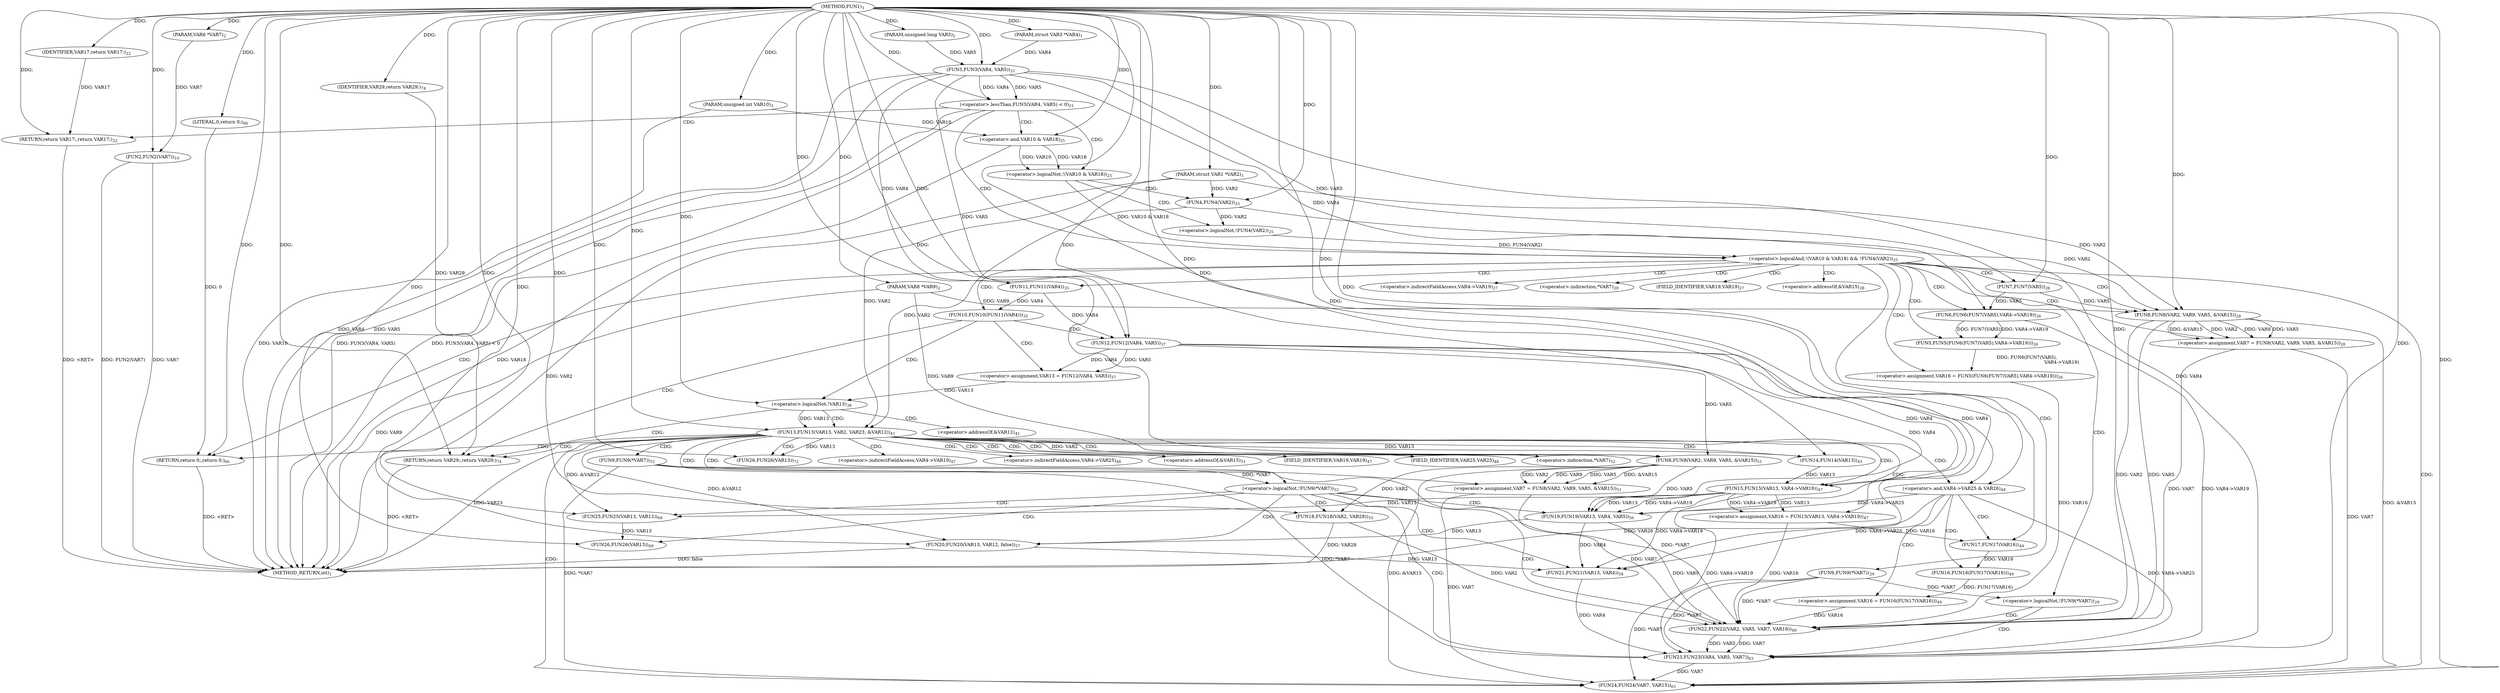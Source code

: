digraph "FUN1" {  
"8" [label = <(METHOD,FUN1)<SUB>1</SUB>> ]
"170" [label = <(METHOD_RETURN,int)<SUB>1</SUB>> ]
"9" [label = <(PARAM,struct VAR1 *VAR2)<SUB>1</SUB>> ]
"10" [label = <(PARAM,struct VAR3 *VAR4)<SUB>1</SUB>> ]
"11" [label = <(PARAM,unsigned long VAR5)<SUB>2</SUB>> ]
"12" [label = <(PARAM,VAR6 *VAR7)<SUB>2</SUB>> ]
"13" [label = <(PARAM,VAR8 *VAR9)<SUB>2</SUB>> ]
"14" [label = <(PARAM,unsigned int VAR10)<SUB>3</SUB>> ]
"20" [label = <(FUN2,FUN2(VAR7))<SUB>10</SUB>> ]
"72" [label = <(&lt;operator&gt;.assignment,VAR13 = FUN12(VAR4, VAR5))<SUB>37</SUB>> ]
"91" [label = <(FUN14,FUN14(VAR13))<SUB>45</SUB>> ]
"93" [label = <(&lt;operator&gt;.assignment,VAR16 = FUN15(VAR13, VAR4-&gt;VAR19))<SUB>47</SUB>> ]
"112" [label = <(&lt;operator&gt;.assignment,VAR7 = FUN8(VAR2, VAR9, VAR5, &amp;VAR15))<SUB>51</SUB>> ]
"127" [label = <(FUN18,FUN18(VAR2, VAR28))<SUB>55</SUB>> ]
"130" [label = <(FUN19,FUN19(VAR13, VAR4, VAR5))<SUB>56</SUB>> ]
"134" [label = <(FUN20,FUN20(VAR13, VAR12, false))<SUB>57</SUB>> ]
"138" [label = <(FUN21,FUN21(VAR13, VAR4))<SUB>58</SUB>> ]
"142" [label = <(FUN22,FUN22(VAR2, VAR5, VAR7, VAR16))<SUB>60</SUB>> ]
"147" [label = <(FUN23,FUN23(VAR4, VAR5, VAR7))<SUB>63</SUB>> ]
"152" [label = <(FUN24,FUN24(VAR7, VAR15))<SUB>65</SUB>> ]
"155" [label = <(RETURN,return 0;,return 0;)<SUB>66</SUB>> ]
"158" [label = <(FUN25,FUN25(VAR13, VAR12))<SUB>68</SUB>> ]
"161" [label = <(FUN26,FUN26(VAR13))<SUB>69</SUB>> ]
"165" [label = <(FUN26,FUN26(VAR13))<SUB>72</SUB>> ]
"168" [label = <(RETURN,return VAR29;,return VAR29;)<SUB>74</SUB>> ]
"23" [label = <(&lt;operator&gt;.lessThan,FUN3(VAR4, VAR5) &lt; 0)<SUB>21</SUB>> ]
"32" [label = <(&lt;operator&gt;.logicalAnd,!(VAR10 &amp; VAR18) &amp;&amp; !FUN4(VAR2))<SUB>25</SUB>> ]
"67" [label = <(FUN10,FUN10(FUN11(VAR4)))<SUB>35</SUB>> ]
"78" [label = <(&lt;operator&gt;.logicalNot,!VAR13)<SUB>38</SUB>> ]
"83" [label = <(FUN13,FUN13(VAR13, VAR2, VAR23, &amp;VAR12))<SUB>41</SUB>> ]
"101" [label = <(&lt;operator&gt;.and,VAR4-&gt;VAR25 &amp; VAR26)<SUB>48</SUB>> ]
"121" [label = <(&lt;operator&gt;.logicalNot,!FUN9(*VAR7))<SUB>52</SUB>> ]
"156" [label = <(LITERAL,0,return 0;)<SUB>66</SUB>> ]
"169" [label = <(IDENTIFIER,VAR29,return VAR29;)<SUB>74</SUB>> ]
"29" [label = <(RETURN,return VAR17;,return VAR17;)<SUB>22</SUB>> ]
"41" [label = <(&lt;operator&gt;.assignment,VAR16 = FUN5(FUN6(FUN7(VAR5),
						VAR4-&gt;VAR19)))<SUB>26</SUB>> ]
"50" [label = <(&lt;operator&gt;.assignment,VAR7 = FUN8(VAR2, VAR9, VAR5, &amp;VAR15))<SUB>28</SUB>> ]
"74" [label = <(FUN12,FUN12(VAR4, VAR5))<SUB>37</SUB>> ]
"95" [label = <(FUN15,FUN15(VAR13, VAR4-&gt;VAR19))<SUB>47</SUB>> ]
"107" [label = <(&lt;operator&gt;.assignment,VAR16 = FUN16(FUN17(VAR16)))<SUB>49</SUB>> ]
"114" [label = <(FUN8,FUN8(VAR2, VAR9, VAR5, &amp;VAR15))<SUB>51</SUB>> ]
"24" [label = <(FUN3,FUN3(VAR4, VAR5))<SUB>21</SUB>> ]
"30" [label = <(IDENTIFIER,VAR17,return VAR17;)<SUB>22</SUB>> ]
"33" [label = <(&lt;operator&gt;.logicalNot,!(VAR10 &amp; VAR18))<SUB>25</SUB>> ]
"37" [label = <(&lt;operator&gt;.logicalNot,!FUN4(VAR2))<SUB>25</SUB>> ]
"59" [label = <(&lt;operator&gt;.logicalNot,!FUN9(*VAR7))<SUB>29</SUB>> ]
"68" [label = <(FUN11,FUN11(VAR4))<SUB>35</SUB>> ]
"122" [label = <(FUN9,FUN9(*VAR7))<SUB>52</SUB>> ]
"34" [label = <(&lt;operator&gt;.and,VAR10 &amp; VAR18)<SUB>25</SUB>> ]
"38" [label = <(FUN4,FUN4(VAR2))<SUB>25</SUB>> ]
"43" [label = <(FUN5,FUN5(FUN6(FUN7(VAR5),
						VAR4-&gt;VAR19)))<SUB>26</SUB>> ]
"52" [label = <(FUN8,FUN8(VAR2, VAR9, VAR5, &amp;VAR15))<SUB>28</SUB>> ]
"109" [label = <(FUN16,FUN16(FUN17(VAR16)))<SUB>49</SUB>> ]
"44" [label = <(FUN6,FUN6(FUN7(VAR5),
						VAR4-&gt;VAR19))<SUB>26</SUB>> ]
"60" [label = <(FUN9,FUN9(*VAR7))<SUB>29</SUB>> ]
"110" [label = <(FUN17,FUN17(VAR16))<SUB>49</SUB>> ]
"45" [label = <(FUN7,FUN7(VAR5))<SUB>26</SUB>> ]
"87" [label = <(&lt;operator&gt;.addressOf,&amp;VAR12)<SUB>41</SUB>> ]
"97" [label = <(&lt;operator&gt;.indirectFieldAccess,VAR4-&gt;VAR19)<SUB>47</SUB>> ]
"102" [label = <(&lt;operator&gt;.indirectFieldAccess,VAR4-&gt;VAR25)<SUB>48</SUB>> ]
"118" [label = <(&lt;operator&gt;.addressOf,&amp;VAR15)<SUB>51</SUB>> ]
"99" [label = <(FIELD_IDENTIFIER,VAR19,VAR19)<SUB>47</SUB>> ]
"104" [label = <(FIELD_IDENTIFIER,VAR25,VAR25)<SUB>48</SUB>> ]
"123" [label = <(&lt;operator&gt;.indirection,*VAR7)<SUB>52</SUB>> ]
"56" [label = <(&lt;operator&gt;.addressOf,&amp;VAR15)<SUB>28</SUB>> ]
"47" [label = <(&lt;operator&gt;.indirectFieldAccess,VAR4-&gt;VAR19)<SUB>27</SUB>> ]
"61" [label = <(&lt;operator&gt;.indirection,*VAR7)<SUB>29</SUB>> ]
"49" [label = <(FIELD_IDENTIFIER,VAR19,VAR19)<SUB>27</SUB>> ]
  "168" -> "170"  [ label = "DDG: &lt;RET&gt;"] 
  "155" -> "170"  [ label = "DDG: &lt;RET&gt;"] 
  "29" -> "170"  [ label = "DDG: &lt;RET&gt;"] 
  "9" -> "170"  [ label = "DDG: VAR2"] 
  "13" -> "170"  [ label = "DDG: VAR9"] 
  "14" -> "170"  [ label = "DDG: VAR10"] 
  "20" -> "170"  [ label = "DDG: VAR7"] 
  "20" -> "170"  [ label = "DDG: FUN2(VAR7)"] 
  "24" -> "170"  [ label = "DDG: VAR4"] 
  "24" -> "170"  [ label = "DDG: VAR5"] 
  "23" -> "170"  [ label = "DDG: FUN3(VAR4, VAR5)"] 
  "23" -> "170"  [ label = "DDG: FUN3(VAR4, VAR5) &lt; 0"] 
  "127" -> "170"  [ label = "DDG: VAR28"] 
  "83" -> "170"  [ label = "DDG: VAR23"] 
  "134" -> "170"  [ label = "DDG: false"] 
  "34" -> "170"  [ label = "DDG: VAR18"] 
  "101" -> "170"  [ label = "DDG: VAR26"] 
  "8" -> "9"  [ label = "DDG: "] 
  "8" -> "10"  [ label = "DDG: "] 
  "8" -> "11"  [ label = "DDG: "] 
  "8" -> "12"  [ label = "DDG: "] 
  "8" -> "13"  [ label = "DDG: "] 
  "8" -> "14"  [ label = "DDG: "] 
  "74" -> "72"  [ label = "DDG: VAR4"] 
  "74" -> "72"  [ label = "DDG: VAR5"] 
  "95" -> "93"  [ label = "DDG: VAR13"] 
  "95" -> "93"  [ label = "DDG: VAR4-&gt;VAR19"] 
  "114" -> "112"  [ label = "DDG: VAR2"] 
  "114" -> "112"  [ label = "DDG: VAR9"] 
  "114" -> "112"  [ label = "DDG: VAR5"] 
  "114" -> "112"  [ label = "DDG: &amp;VAR15"] 
  "156" -> "155"  [ label = "DDG: 0"] 
  "8" -> "155"  [ label = "DDG: "] 
  "169" -> "168"  [ label = "DDG: VAR29"] 
  "8" -> "168"  [ label = "DDG: "] 
  "12" -> "20"  [ label = "DDG: VAR7"] 
  "8" -> "20"  [ label = "DDG: "] 
  "83" -> "91"  [ label = "DDG: VAR13"] 
  "8" -> "91"  [ label = "DDG: "] 
  "114" -> "127"  [ label = "DDG: VAR2"] 
  "8" -> "127"  [ label = "DDG: "] 
  "95" -> "130"  [ label = "DDG: VAR13"] 
  "8" -> "130"  [ label = "DDG: "] 
  "74" -> "130"  [ label = "DDG: VAR4"] 
  "95" -> "130"  [ label = "DDG: VAR4-&gt;VAR19"] 
  "101" -> "130"  [ label = "DDG: VAR4-&gt;VAR25"] 
  "114" -> "130"  [ label = "DDG: VAR5"] 
  "130" -> "134"  [ label = "DDG: VAR13"] 
  "8" -> "134"  [ label = "DDG: "] 
  "83" -> "134"  [ label = "DDG: &amp;VAR12"] 
  "134" -> "138"  [ label = "DDG: VAR13"] 
  "8" -> "138"  [ label = "DDG: "] 
  "95" -> "138"  [ label = "DDG: VAR4-&gt;VAR19"] 
  "101" -> "138"  [ label = "DDG: VAR4-&gt;VAR25"] 
  "130" -> "138"  [ label = "DDG: VAR4"] 
  "127" -> "142"  [ label = "DDG: VAR2"] 
  "52" -> "142"  [ label = "DDG: VAR2"] 
  "8" -> "142"  [ label = "DDG: "] 
  "130" -> "142"  [ label = "DDG: VAR5"] 
  "52" -> "142"  [ label = "DDG: VAR5"] 
  "112" -> "142"  [ label = "DDG: VAR7"] 
  "122" -> "142"  [ label = "DDG: *VAR7"] 
  "50" -> "142"  [ label = "DDG: VAR7"] 
  "60" -> "142"  [ label = "DDG: *VAR7"] 
  "93" -> "142"  [ label = "DDG: VAR16"] 
  "107" -> "142"  [ label = "DDG: VAR16"] 
  "41" -> "142"  [ label = "DDG: VAR16"] 
  "24" -> "147"  [ label = "DDG: VAR4"] 
  "95" -> "147"  [ label = "DDG: VAR4-&gt;VAR19"] 
  "101" -> "147"  [ label = "DDG: VAR4-&gt;VAR25"] 
  "138" -> "147"  [ label = "DDG: VAR4"] 
  "44" -> "147"  [ label = "DDG: VAR4-&gt;VAR19"] 
  "8" -> "147"  [ label = "DDG: "] 
  "142" -> "147"  [ label = "DDG: VAR5"] 
  "122" -> "147"  [ label = "DDG: *VAR7"] 
  "60" -> "147"  [ label = "DDG: *VAR7"] 
  "142" -> "147"  [ label = "DDG: VAR7"] 
  "112" -> "152"  [ label = "DDG: VAR7"] 
  "122" -> "152"  [ label = "DDG: *VAR7"] 
  "50" -> "152"  [ label = "DDG: VAR7"] 
  "60" -> "152"  [ label = "DDG: *VAR7"] 
  "147" -> "152"  [ label = "DDG: VAR7"] 
  "8" -> "152"  [ label = "DDG: "] 
  "114" -> "152"  [ label = "DDG: &amp;VAR15"] 
  "52" -> "152"  [ label = "DDG: &amp;VAR15"] 
  "8" -> "156"  [ label = "DDG: "] 
  "95" -> "158"  [ label = "DDG: VAR13"] 
  "8" -> "158"  [ label = "DDG: "] 
  "83" -> "158"  [ label = "DDG: &amp;VAR12"] 
  "158" -> "161"  [ label = "DDG: VAR13"] 
  "8" -> "161"  [ label = "DDG: "] 
  "83" -> "165"  [ label = "DDG: VAR13"] 
  "8" -> "165"  [ label = "DDG: "] 
  "8" -> "169"  [ label = "DDG: "] 
  "24" -> "23"  [ label = "DDG: VAR4"] 
  "24" -> "23"  [ label = "DDG: VAR5"] 
  "8" -> "23"  [ label = "DDG: "] 
  "30" -> "29"  [ label = "DDG: VAR17"] 
  "8" -> "29"  [ label = "DDG: "] 
  "33" -> "32"  [ label = "DDG: VAR10 &amp; VAR18"] 
  "37" -> "32"  [ label = "DDG: FUN4(VAR2)"] 
  "43" -> "41"  [ label = "DDG: FUN6(FUN7(VAR5),
						VAR4-&gt;VAR19)"] 
  "52" -> "50"  [ label = "DDG: VAR2"] 
  "52" -> "50"  [ label = "DDG: VAR9"] 
  "52" -> "50"  [ label = "DDG: VAR5"] 
  "52" -> "50"  [ label = "DDG: &amp;VAR15"] 
  "68" -> "67"  [ label = "DDG: VAR4"] 
  "68" -> "74"  [ label = "DDG: VAR4"] 
  "8" -> "74"  [ label = "DDG: "] 
  "24" -> "74"  [ label = "DDG: VAR5"] 
  "72" -> "78"  [ label = "DDG: VAR13"] 
  "8" -> "78"  [ label = "DDG: "] 
  "78" -> "83"  [ label = "DDG: VAR13"] 
  "8" -> "83"  [ label = "DDG: "] 
  "9" -> "83"  [ label = "DDG: VAR2"] 
  "38" -> "83"  [ label = "DDG: VAR2"] 
  "91" -> "95"  [ label = "DDG: VAR13"] 
  "8" -> "95"  [ label = "DDG: "] 
  "74" -> "95"  [ label = "DDG: VAR4"] 
  "74" -> "101"  [ label = "DDG: VAR4"] 
  "8" -> "101"  [ label = "DDG: "] 
  "109" -> "107"  [ label = "DDG: FUN17(VAR16)"] 
  "83" -> "114"  [ label = "DDG: VAR2"] 
  "8" -> "114"  [ label = "DDG: "] 
  "13" -> "114"  [ label = "DDG: VAR9"] 
  "74" -> "114"  [ label = "DDG: VAR5"] 
  "122" -> "121"  [ label = "DDG: *VAR7"] 
  "10" -> "24"  [ label = "DDG: VAR4"] 
  "8" -> "24"  [ label = "DDG: "] 
  "11" -> "24"  [ label = "DDG: VAR5"] 
  "8" -> "30"  [ label = "DDG: "] 
  "34" -> "33"  [ label = "DDG: VAR10"] 
  "34" -> "33"  [ label = "DDG: VAR18"] 
  "38" -> "37"  [ label = "DDG: VAR2"] 
  "24" -> "68"  [ label = "DDG: VAR4"] 
  "8" -> "68"  [ label = "DDG: "] 
  "14" -> "34"  [ label = "DDG: VAR10"] 
  "8" -> "34"  [ label = "DDG: "] 
  "9" -> "38"  [ label = "DDG: VAR2"] 
  "8" -> "38"  [ label = "DDG: "] 
  "44" -> "43"  [ label = "DDG: FUN7(VAR5)"] 
  "44" -> "43"  [ label = "DDG: VAR4-&gt;VAR19"] 
  "9" -> "52"  [ label = "DDG: VAR2"] 
  "38" -> "52"  [ label = "DDG: VAR2"] 
  "8" -> "52"  [ label = "DDG: "] 
  "13" -> "52"  [ label = "DDG: VAR9"] 
  "45" -> "52"  [ label = "DDG: VAR5"] 
  "60" -> "59"  [ label = "DDG: *VAR7"] 
  "110" -> "109"  [ label = "DDG: VAR16"] 
  "45" -> "44"  [ label = "DDG: VAR5"] 
  "24" -> "44"  [ label = "DDG: VAR4"] 
  "93" -> "110"  [ label = "DDG: VAR16"] 
  "8" -> "110"  [ label = "DDG: "] 
  "24" -> "45"  [ label = "DDG: VAR5"] 
  "8" -> "45"  [ label = "DDG: "] 
  "23" -> "34"  [ label = "CDG: "] 
  "23" -> "33"  [ label = "CDG: "] 
  "23" -> "32"  [ label = "CDG: "] 
  "23" -> "29"  [ label = "CDG: "] 
  "32" -> "68"  [ label = "CDG: "] 
  "32" -> "60"  [ label = "CDG: "] 
  "32" -> "52"  [ label = "CDG: "] 
  "32" -> "56"  [ label = "CDG: "] 
  "32" -> "67"  [ label = "CDG: "] 
  "32" -> "50"  [ label = "CDG: "] 
  "32" -> "59"  [ label = "CDG: "] 
  "32" -> "44"  [ label = "CDG: "] 
  "32" -> "43"  [ label = "CDG: "] 
  "32" -> "61"  [ label = "CDG: "] 
  "32" -> "152"  [ label = "CDG: "] 
  "32" -> "155"  [ label = "CDG: "] 
  "32" -> "47"  [ label = "CDG: "] 
  "32" -> "49"  [ label = "CDG: "] 
  "32" -> "45"  [ label = "CDG: "] 
  "32" -> "41"  [ label = "CDG: "] 
  "67" -> "74"  [ label = "CDG: "] 
  "67" -> "168"  [ label = "CDG: "] 
  "67" -> "72"  [ label = "CDG: "] 
  "67" -> "78"  [ label = "CDG: "] 
  "78" -> "168"  [ label = "CDG: "] 
  "78" -> "87"  [ label = "CDG: "] 
  "78" -> "83"  [ label = "CDG: "] 
  "83" -> "102"  [ label = "CDG: "] 
  "83" -> "114"  [ label = "CDG: "] 
  "83" -> "104"  [ label = "CDG: "] 
  "83" -> "121"  [ label = "CDG: "] 
  "83" -> "95"  [ label = "CDG: "] 
  "83" -> "168"  [ label = "CDG: "] 
  "83" -> "97"  [ label = "CDG: "] 
  "83" -> "91"  [ label = "CDG: "] 
  "83" -> "112"  [ label = "CDG: "] 
  "83" -> "93"  [ label = "CDG: "] 
  "83" -> "101"  [ label = "CDG: "] 
  "83" -> "152"  [ label = "CDG: "] 
  "83" -> "118"  [ label = "CDG: "] 
  "83" -> "155"  [ label = "CDG: "] 
  "83" -> "122"  [ label = "CDG: "] 
  "83" -> "99"  [ label = "CDG: "] 
  "83" -> "123"  [ label = "CDG: "] 
  "83" -> "165"  [ label = "CDG: "] 
  "101" -> "107"  [ label = "CDG: "] 
  "101" -> "110"  [ label = "CDG: "] 
  "101" -> "109"  [ label = "CDG: "] 
  "121" -> "161"  [ label = "CDG: "] 
  "121" -> "134"  [ label = "CDG: "] 
  "121" -> "138"  [ label = "CDG: "] 
  "121" -> "130"  [ label = "CDG: "] 
  "121" -> "127"  [ label = "CDG: "] 
  "121" -> "158"  [ label = "CDG: "] 
  "121" -> "142"  [ label = "CDG: "] 
  "121" -> "147"  [ label = "CDG: "] 
  "33" -> "37"  [ label = "CDG: "] 
  "33" -> "38"  [ label = "CDG: "] 
  "59" -> "142"  [ label = "CDG: "] 
  "59" -> "147"  [ label = "CDG: "] 
}
